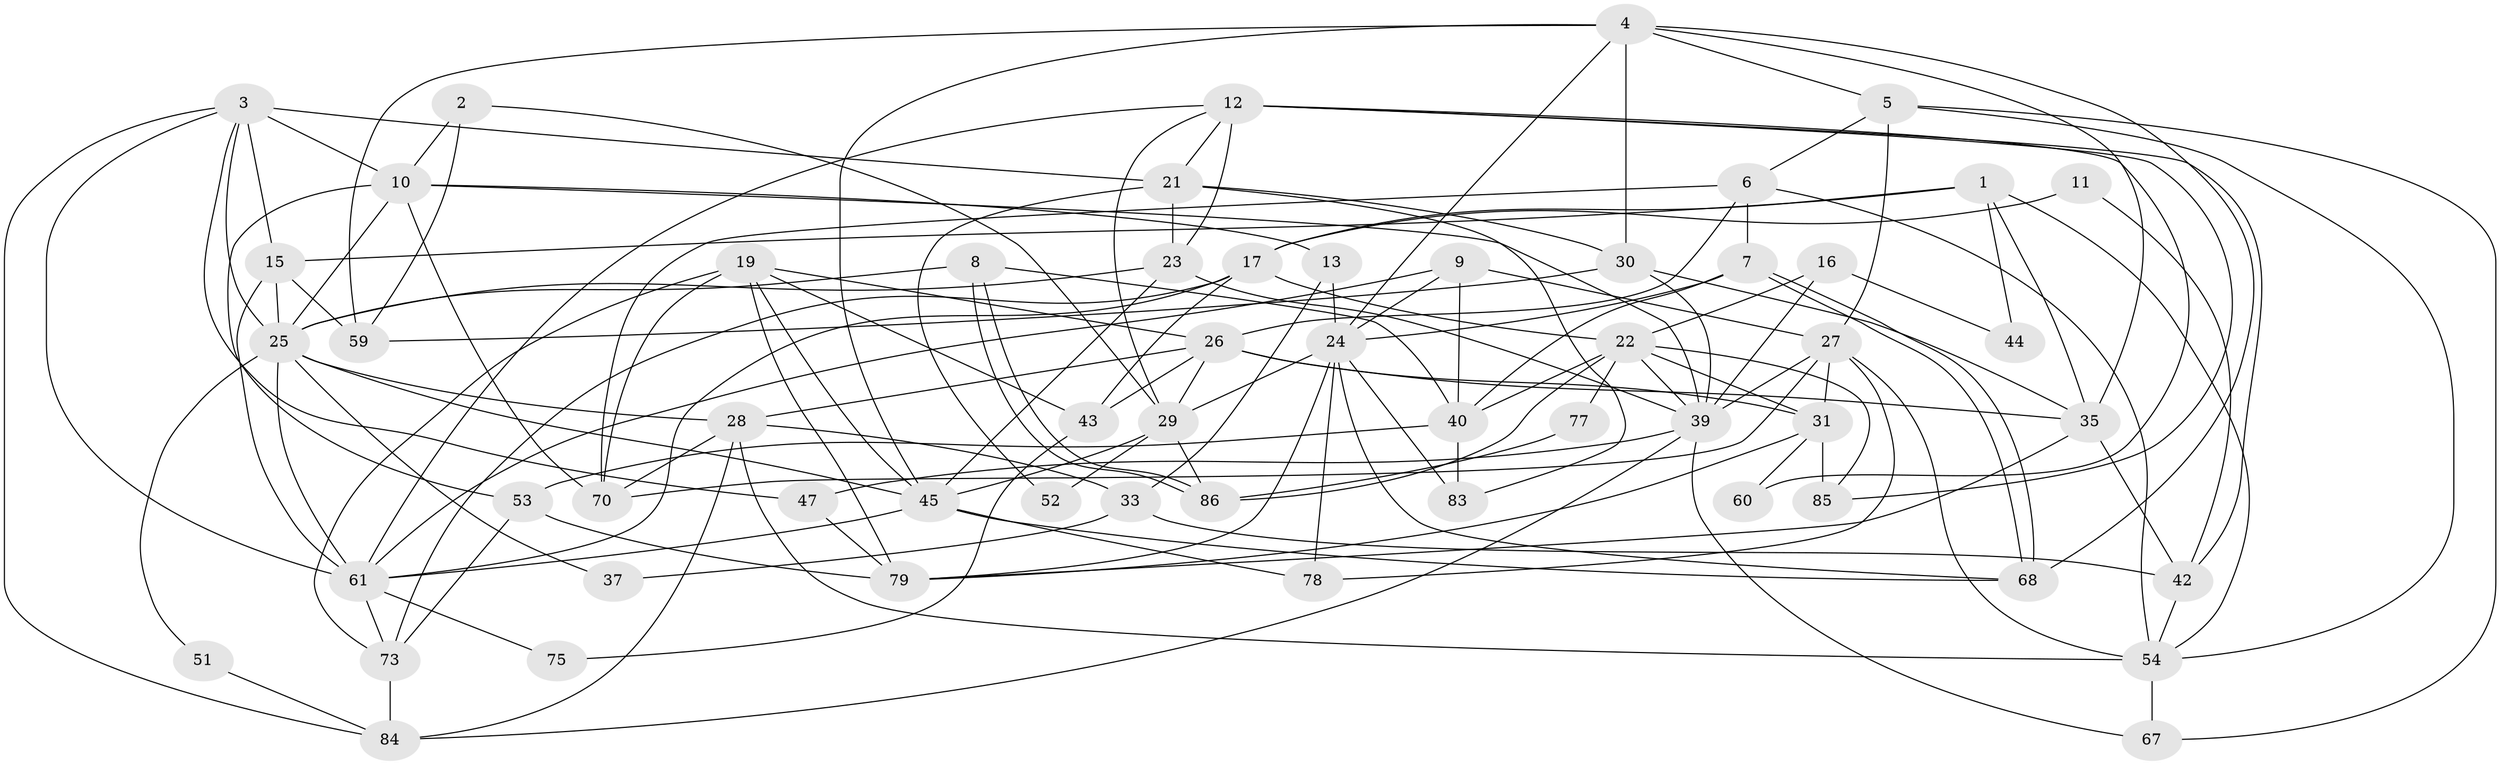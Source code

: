 // original degree distribution, {3: 0.26373626373626374, 2: 0.14285714285714285, 5: 0.24175824175824176, 4: 0.23076923076923078, 7: 0.02197802197802198, 6: 0.07692307692307693, 8: 0.02197802197802198}
// Generated by graph-tools (version 1.1) at 2025/11/02/27/25 16:11:20]
// undirected, 57 vertices, 143 edges
graph export_dot {
graph [start="1"]
  node [color=gray90,style=filled];
  1 [super="+87"];
  2 [super="+14"];
  3 [super="+38"];
  4 [super="+46"];
  5 [super="+69"];
  6;
  7;
  8 [super="+50"];
  9;
  10 [super="+55"];
  11;
  12;
  13;
  15 [super="+18"];
  16;
  17 [super="+20"];
  19 [super="+90"];
  21 [super="+32"];
  22 [super="+64"];
  23;
  24 [super="+49"];
  25 [super="+36"];
  26 [super="+80"];
  27 [super="+66"];
  28 [super="+41"];
  29 [super="+57"];
  30 [super="+34"];
  31 [super="+65"];
  33 [super="+71"];
  35;
  37;
  39 [super="+74"];
  40 [super="+48"];
  42 [super="+58"];
  43 [super="+72"];
  44;
  45 [super="+63"];
  47;
  51;
  52;
  53 [super="+56"];
  54 [super="+62"];
  59 [super="+81"];
  60;
  61 [super="+89"];
  67;
  68;
  70 [super="+76"];
  73;
  75;
  77;
  78;
  79 [super="+82"];
  83;
  84 [super="+91"];
  85;
  86 [super="+88"];
  1 -- 35;
  1 -- 17;
  1 -- 54;
  1 -- 44;
  1 -- 15 [weight=2];
  2 -- 59;
  2 -- 10;
  2 -- 29;
  3 -- 61;
  3 -- 15 [weight=2];
  3 -- 10;
  3 -- 21;
  3 -- 84;
  3 -- 47;
  3 -- 25;
  4 -- 45;
  4 -- 24;
  4 -- 59;
  4 -- 35;
  4 -- 5;
  4 -- 68;
  4 -- 30;
  5 -- 54;
  5 -- 67;
  5 -- 27;
  5 -- 6;
  6 -- 7;
  6 -- 54;
  6 -- 26;
  6 -- 70;
  7 -- 68;
  7 -- 68;
  7 -- 40;
  7 -- 24;
  8 -- 86;
  8 -- 86;
  8 -- 40;
  8 -- 25;
  9 -- 61;
  9 -- 27;
  9 -- 40;
  9 -- 24;
  10 -- 70;
  10 -- 25;
  10 -- 13;
  10 -- 39;
  10 -- 53;
  11 -- 17;
  11 -- 42;
  12 -- 23;
  12 -- 21;
  12 -- 60;
  12 -- 85;
  12 -- 29;
  12 -- 61;
  12 -- 42;
  13 -- 24;
  13 -- 33;
  15 -- 59;
  15 -- 25;
  15 -- 61;
  16 -- 44;
  16 -- 22;
  16 -- 39;
  17 -- 61;
  17 -- 43;
  17 -- 73;
  17 -- 22;
  19 -- 45;
  19 -- 70;
  19 -- 79;
  19 -- 43;
  19 -- 73;
  19 -- 26;
  21 -- 83;
  21 -- 52;
  21 -- 23;
  21 -- 30;
  22 -- 40;
  22 -- 85;
  22 -- 86 [weight=2];
  22 -- 77;
  22 -- 31;
  22 -- 39;
  23 -- 25;
  23 -- 45;
  23 -- 39;
  24 -- 68;
  24 -- 78;
  24 -- 79;
  24 -- 29 [weight=2];
  24 -- 83;
  25 -- 28;
  25 -- 37;
  25 -- 61;
  25 -- 45;
  25 -- 51;
  26 -- 29;
  26 -- 31;
  26 -- 35;
  26 -- 43;
  26 -- 28;
  27 -- 70;
  27 -- 31;
  27 -- 78;
  27 -- 54;
  27 -- 39;
  28 -- 84;
  28 -- 54;
  28 -- 33;
  28 -- 70;
  29 -- 86;
  29 -- 52;
  29 -- 45;
  30 -- 39;
  30 -- 59;
  30 -- 35;
  31 -- 85;
  31 -- 60;
  31 -- 79;
  33 -- 37;
  33 -- 42;
  35 -- 42;
  35 -- 79;
  39 -- 67;
  39 -- 84;
  39 -- 47;
  40 -- 53;
  40 -- 83;
  42 -- 54;
  43 -- 75;
  45 -- 68;
  45 -- 61;
  45 -- 78;
  47 -- 79;
  51 -- 84;
  53 -- 73;
  53 -- 79;
  54 -- 67;
  61 -- 73;
  61 -- 75;
  73 -- 84;
  77 -- 86;
}
